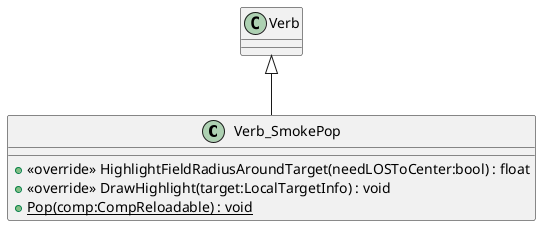 @startuml
class Verb_SmokePop {
    + <<override>> HighlightFieldRadiusAroundTarget(needLOSToCenter:bool) : float
    + <<override>> DrawHighlight(target:LocalTargetInfo) : void
    + {static} Pop(comp:CompReloadable) : void
}
Verb <|-- Verb_SmokePop
@enduml
